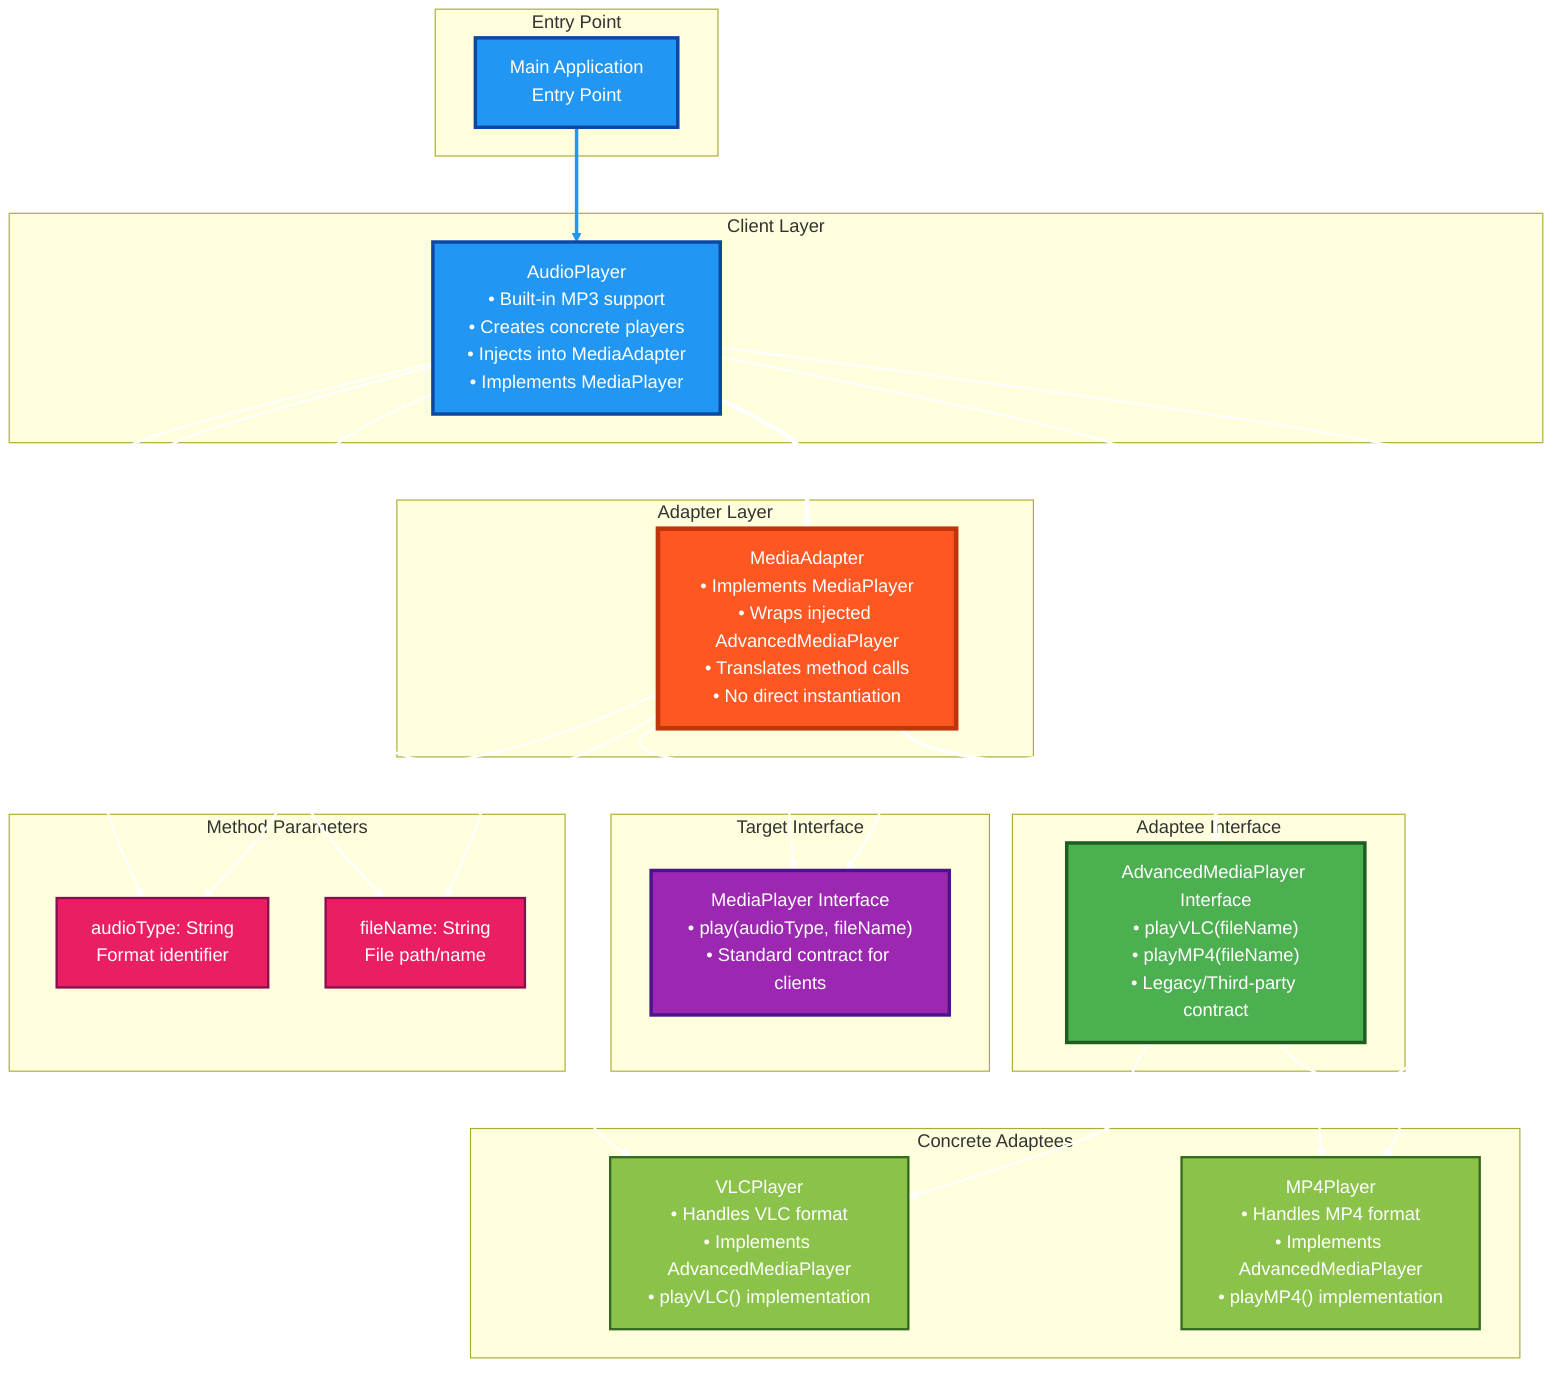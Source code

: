graph TB
%% Entry Point
    subgraph "Entry Point"
        Main["Main Application<br/>Entry Point"]
    end

%% Client Layer
    subgraph "Client Layer"
        AudioPlayer["AudioPlayer<br/>• Built-in MP3 support<br/>• Creates concrete players<br/>• Injects into MediaAdapter<br/>• Implements MediaPlayer"]
    end

%% Target Interface Layer
    subgraph "Target Interface"
        MediaPlayer["MediaPlayer Interface<br/>• play(audioType, fileName)<br/>• Standard contract for clients"]
    end

%% Adapter Layer - Key Pattern Component
    subgraph "Adapter Layer"
        MediaAdapter["MediaAdapter<br/>• Implements MediaPlayer<br/>• Wraps injected AdvancedMediaPlayer<br/>• Translates method calls<br/>• No direct instantiation"]
    end

%% Adaptee Interface Layer
    subgraph "Adaptee Interface"
        AdvancedMediaPlayer["AdvancedMediaPlayer Interface<br/>• playVLC(fileName)<br/>• playMP4(fileName)<br/>• Legacy/Third-party contract"]
    end

%% Concrete Adaptee Layer
    subgraph "Concrete Adaptees"
        VLCPlayer["VLCPlayer<br/>• Handles VLC format<br/>• Implements AdvancedMediaPlayer<br/>• playVLC() implementation"]
        MP4Player["MP4Player<br/>• Handles MP4 format<br/>• Implements AdvancedMediaPlayer<br/>• playMP4() implementation"]
    end

%% Data Transfer Objects
    subgraph "Method Parameters"
        AudioType["audioType: String<br/>Format identifier"]
        FileName["fileName: String<br/>File path/name"]
    end

%% Relationships
    Main --> AudioPlayer
    AudioPlayer --> MediaPlayer
    AudioPlayer --> MediaAdapter
    AudioPlayer --> VLCPlayer
    AudioPlayer --> MP4Player
    MediaAdapter --> MediaPlayer
    MediaAdapter --> AdvancedMediaPlayer
    AdvancedMediaPlayer --> VLCPlayer
    AdvancedMediaPlayer --> MP4Player

    AudioPlayer --> AudioType
    AudioPlayer --> FileName
    MediaAdapter --> AudioType
    MediaAdapter --> FileName

%% Arrow Styling
    linkStyle 0 stroke:#2196f3,stroke-width:3px
    linkStyle 1 stroke:#FFFFFF,stroke-width:2px
    linkStyle 2 stroke:#FFFFFF,stroke-width:4px
    linkStyle 3 stroke:#FFFFFF,stroke-width:2px
    linkStyle 4 stroke:#FFFFFF,stroke-width:2px
    linkStyle 5 stroke:#FFFFFF,stroke-width:2px
    linkStyle 6 stroke:#FFFFFF,stroke-width:3px
    linkStyle 7 stroke:#FFFFFF,stroke-width:2px
    linkStyle 8 stroke:#FFFFFF,stroke-width:2px
    linkStyle 9 stroke:#FFFFFF,stroke-width:2px
    linkStyle 10 stroke:#FFFFFF,stroke-width:2px
    linkStyle 11 stroke:#FFFFFF,stroke-width:2px
    linkStyle 12 stroke:#FFFFFF,stroke-width:2px


%% Styling
    classDef clientStyle fill:#2196f3,stroke:#0d47a1,stroke-width:3px,color:#fff
    classDef targetStyle fill:#9c27b0,stroke:#4a148c,stroke-width:3px,color:#fff
    classDef adapterStyle fill:#ff5722,stroke:#bf360c,stroke-width:4px,color:#fff
    classDef adapteeStyle fill:#4caf50,stroke:#1b5e20,stroke-width:3px,color:#fff
    classDef concreteStyle fill:#8bc34a,stroke:#33691e,stroke-width:2px,color:#fff
    classDef paramStyle fill:#e91e63,stroke:#880e4f,stroke-width:2px,color:#fff

    class Main,AudioPlayer clientStyle
    class MediaPlayer targetStyle
    class MediaAdapter adapterStyle
    class AdvancedMediaPlayer adapteeStyle
    class VLCPlayer,MP4Player concreteStyle
    class AudioType,FileName paramStyle